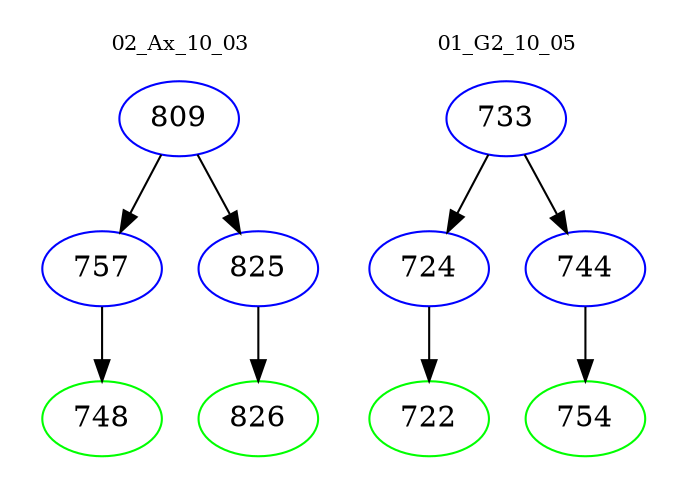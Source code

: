 digraph{
subgraph cluster_0 {
color = white
label = "02_Ax_10_03";
fontsize=10;
T0_809 [label="809", color="blue"]
T0_809 -> T0_757 [color="black"]
T0_757 [label="757", color="blue"]
T0_757 -> T0_748 [color="black"]
T0_748 [label="748", color="green"]
T0_809 -> T0_825 [color="black"]
T0_825 [label="825", color="blue"]
T0_825 -> T0_826 [color="black"]
T0_826 [label="826", color="green"]
}
subgraph cluster_1 {
color = white
label = "01_G2_10_05";
fontsize=10;
T1_733 [label="733", color="blue"]
T1_733 -> T1_724 [color="black"]
T1_724 [label="724", color="blue"]
T1_724 -> T1_722 [color="black"]
T1_722 [label="722", color="green"]
T1_733 -> T1_744 [color="black"]
T1_744 [label="744", color="blue"]
T1_744 -> T1_754 [color="black"]
T1_754 [label="754", color="green"]
}
}
